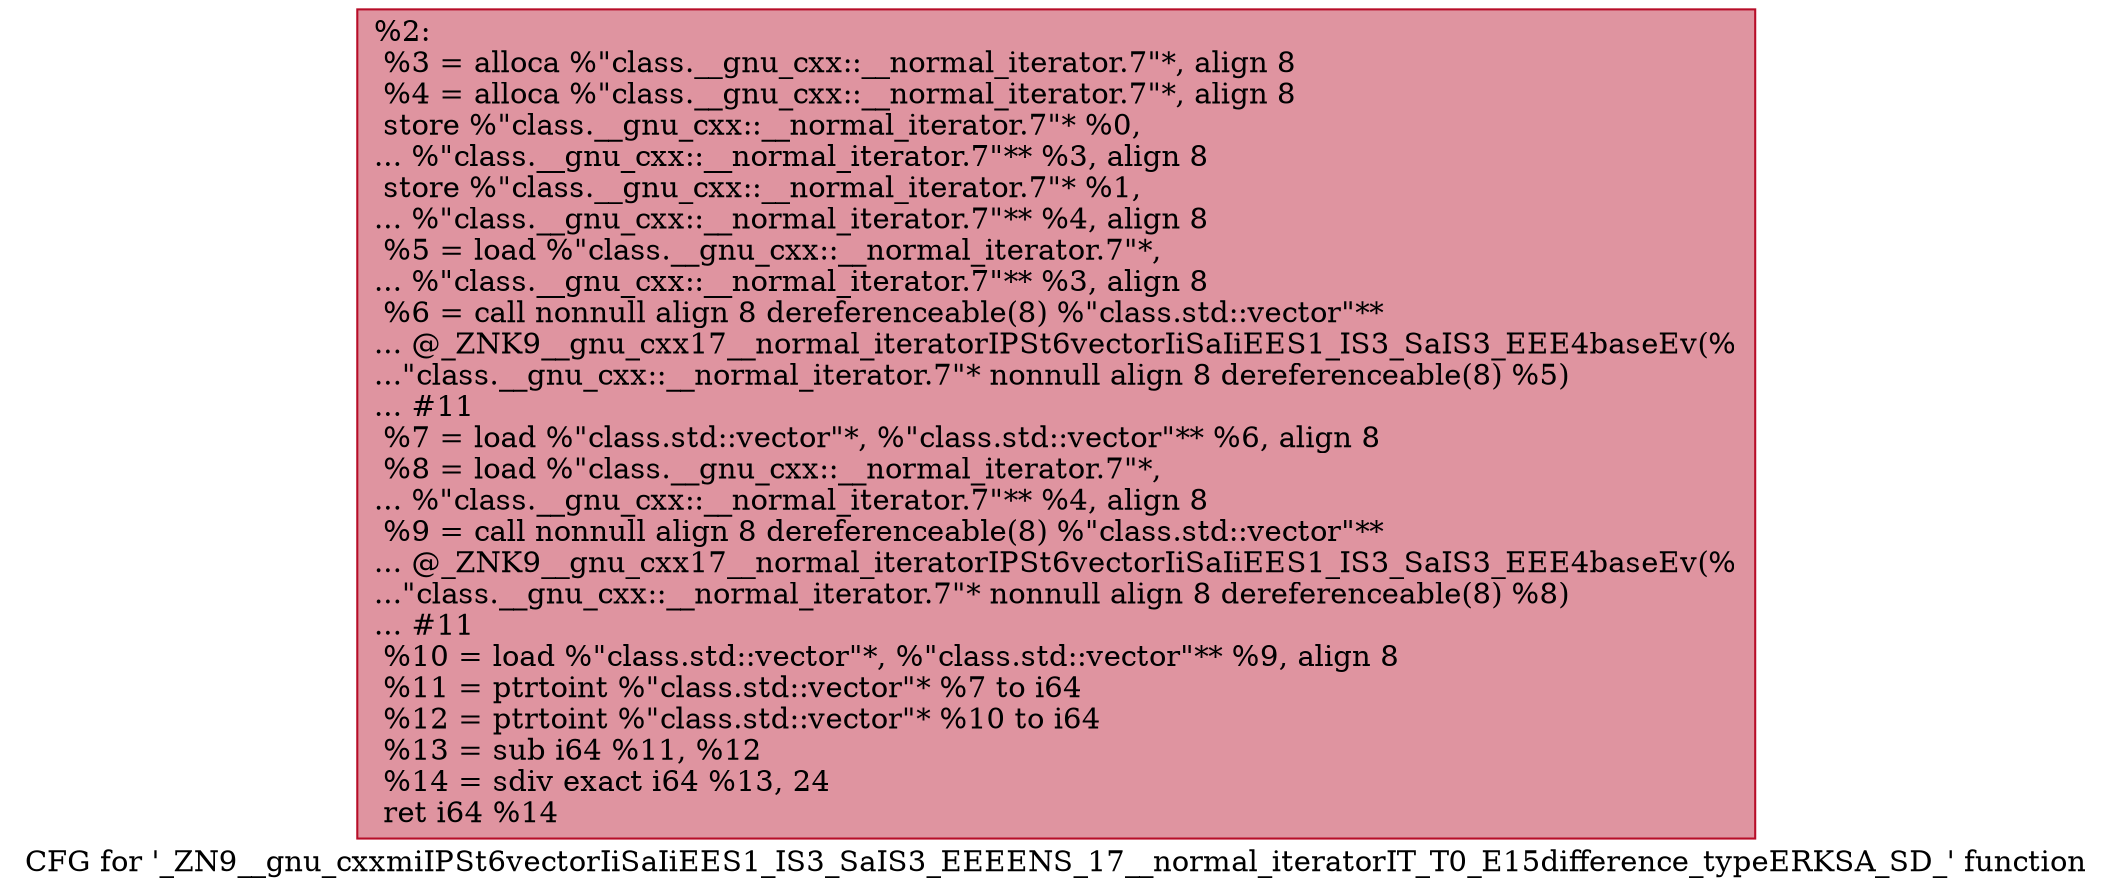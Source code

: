 digraph "CFG for '_ZN9__gnu_cxxmiIPSt6vectorIiSaIiEES1_IS3_SaIS3_EEEENS_17__normal_iteratorIT_T0_E15difference_typeERKSA_SD_' function" {
	label="CFG for '_ZN9__gnu_cxxmiIPSt6vectorIiSaIiEES1_IS3_SaIS3_EEEENS_17__normal_iteratorIT_T0_E15difference_typeERKSA_SD_' function";

	Node0x559aeab26150 [shape=record,color="#b70d28ff", style=filled, fillcolor="#b70d2870",label="{%2:\l  %3 = alloca %\"class.__gnu_cxx::__normal_iterator.7\"*, align 8\l  %4 = alloca %\"class.__gnu_cxx::__normal_iterator.7\"*, align 8\l  store %\"class.__gnu_cxx::__normal_iterator.7\"* %0,\l... %\"class.__gnu_cxx::__normal_iterator.7\"** %3, align 8\l  store %\"class.__gnu_cxx::__normal_iterator.7\"* %1,\l... %\"class.__gnu_cxx::__normal_iterator.7\"** %4, align 8\l  %5 = load %\"class.__gnu_cxx::__normal_iterator.7\"*,\l... %\"class.__gnu_cxx::__normal_iterator.7\"** %3, align 8\l  %6 = call nonnull align 8 dereferenceable(8) %\"class.std::vector\"**\l... @_ZNK9__gnu_cxx17__normal_iteratorIPSt6vectorIiSaIiEES1_IS3_SaIS3_EEE4baseEv(%\l...\"class.__gnu_cxx::__normal_iterator.7\"* nonnull align 8 dereferenceable(8) %5)\l... #11\l  %7 = load %\"class.std::vector\"*, %\"class.std::vector\"** %6, align 8\l  %8 = load %\"class.__gnu_cxx::__normal_iterator.7\"*,\l... %\"class.__gnu_cxx::__normal_iterator.7\"** %4, align 8\l  %9 = call nonnull align 8 dereferenceable(8) %\"class.std::vector\"**\l... @_ZNK9__gnu_cxx17__normal_iteratorIPSt6vectorIiSaIiEES1_IS3_SaIS3_EEE4baseEv(%\l...\"class.__gnu_cxx::__normal_iterator.7\"* nonnull align 8 dereferenceable(8) %8)\l... #11\l  %10 = load %\"class.std::vector\"*, %\"class.std::vector\"** %9, align 8\l  %11 = ptrtoint %\"class.std::vector\"* %7 to i64\l  %12 = ptrtoint %\"class.std::vector\"* %10 to i64\l  %13 = sub i64 %11, %12\l  %14 = sdiv exact i64 %13, 24\l  ret i64 %14\l}"];
}
